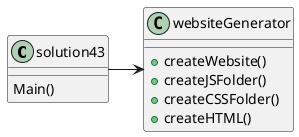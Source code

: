 @startuml
class solution43
{
Main()
}

class websiteGenerator
{
+createWebsite()
+createJSFolder()
+createCSSFolder()
+createHTML()
}

solution43 -> websiteGenerator
@enduml
